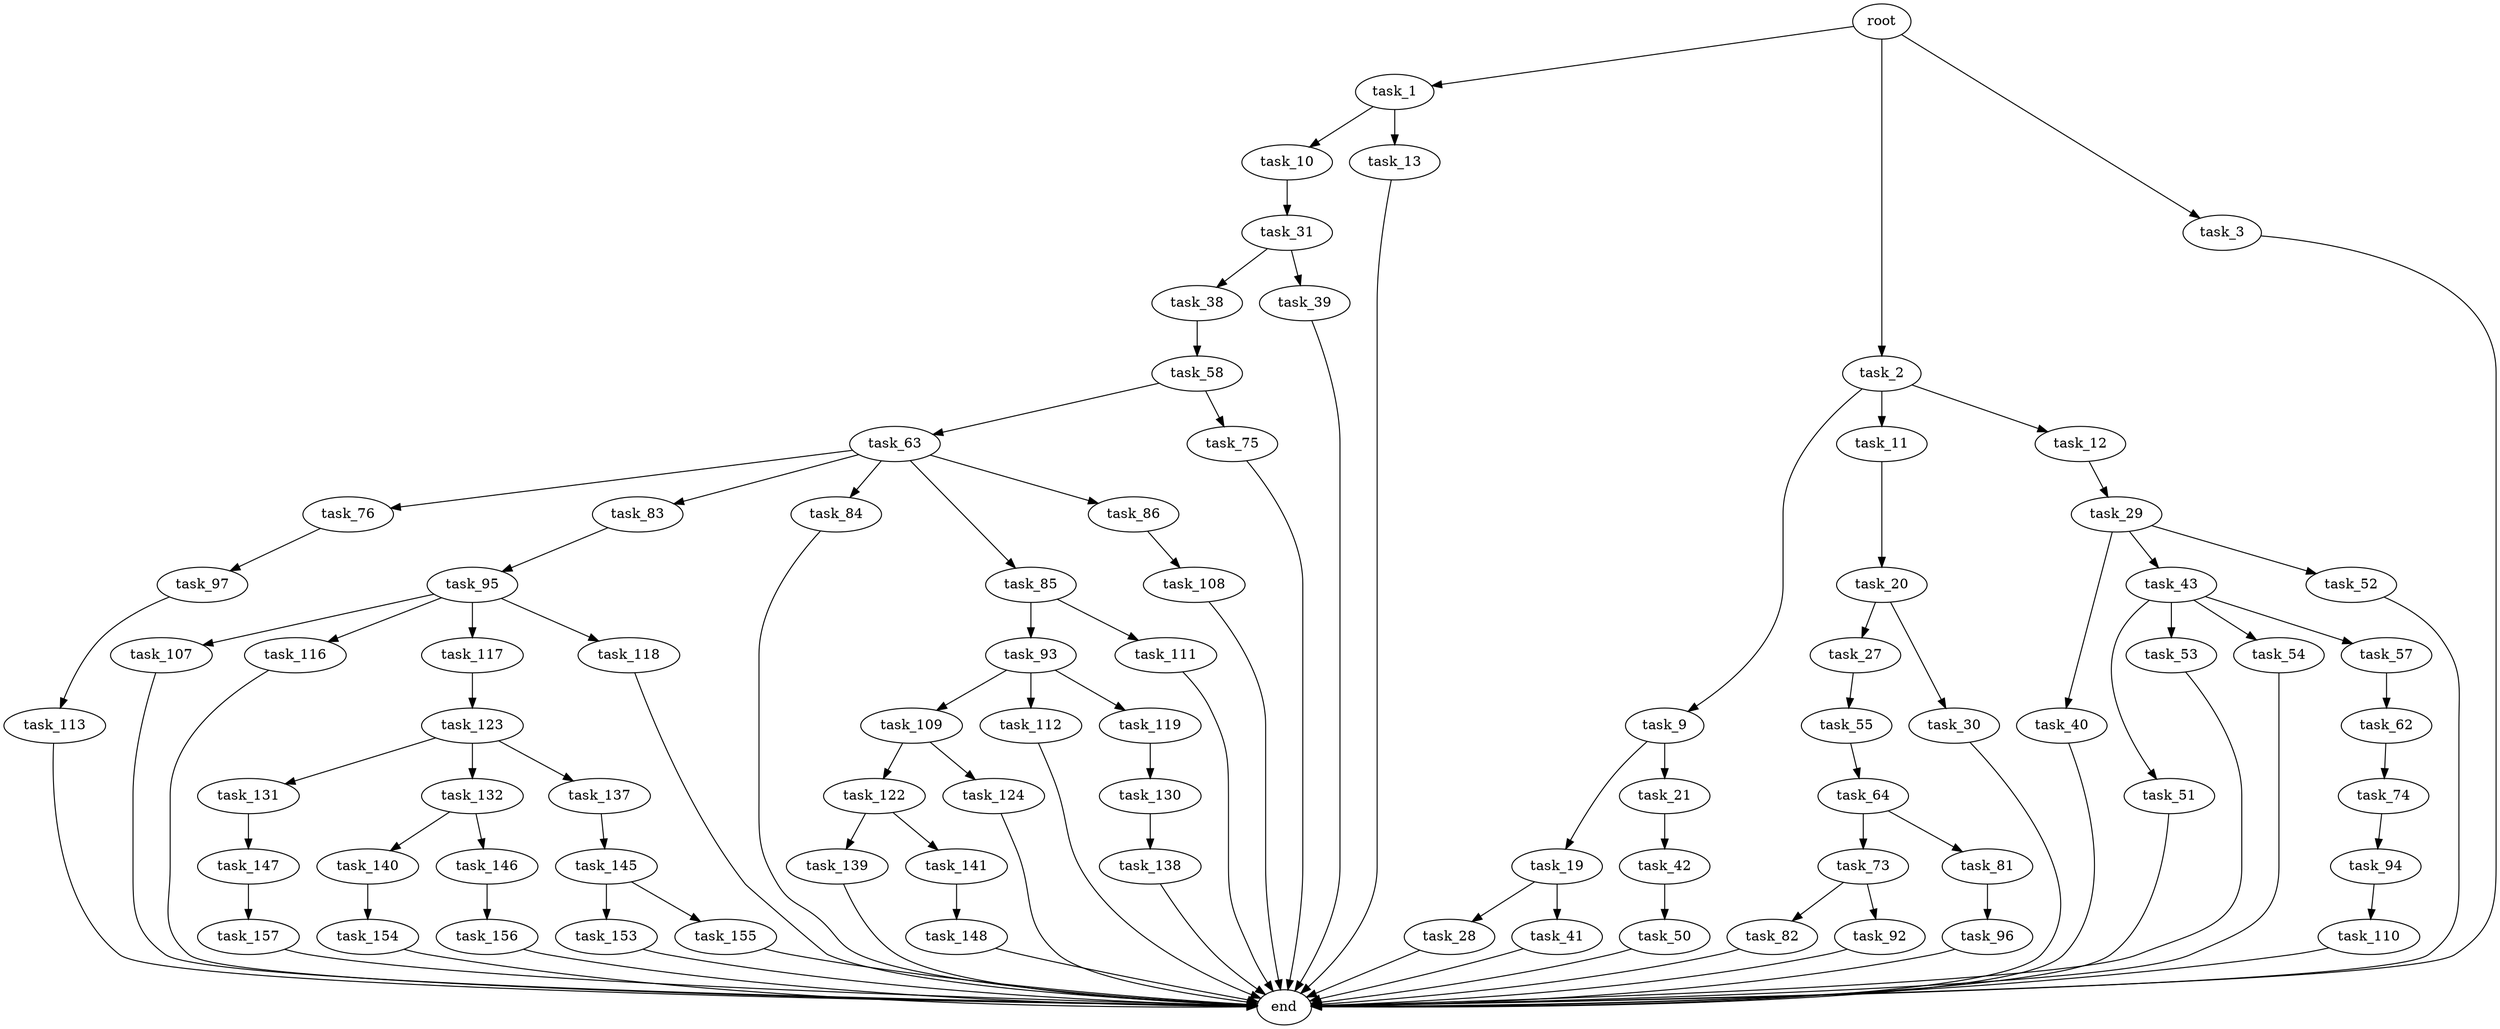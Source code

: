 digraph G {
  root [size="0.000000"];
  task_1 [size="30170175060.000000"];
  task_2 [size="109589430912.000000"];
  task_3 [size="591553749757.000000"];
  task_10 [size="8589934592.000000"];
  task_13 [size="549755813888.000000"];
  task_9 [size="231928233984.000000"];
  task_11 [size="15364566530.000000"];
  task_12 [size="782757789696.000000"];
  end [size="0.000000"];
  task_19 [size="1088469326972.000000"];
  task_21 [size="10902384944.000000"];
  task_31 [size="587984528.000000"];
  task_20 [size="100555169077.000000"];
  task_29 [size="185198068984.000000"];
  task_28 [size="194928566990.000000"];
  task_41 [size="4509494288.000000"];
  task_27 [size="753716084328.000000"];
  task_30 [size="499864251900.000000"];
  task_42 [size="77903338824.000000"];
  task_55 [size="231928233984.000000"];
  task_40 [size="2708872430.000000"];
  task_43 [size="445020527370.000000"];
  task_52 [size="1122307919.000000"];
  task_38 [size="4574685140.000000"];
  task_39 [size="183447680233.000000"];
  task_58 [size="139712868202.000000"];
  task_50 [size="601576471614.000000"];
  task_51 [size="134217728000.000000"];
  task_53 [size="338363572196.000000"];
  task_54 [size="134217728000.000000"];
  task_57 [size="94609775891.000000"];
  task_64 [size="8277380109.000000"];
  task_62 [size="456906045884.000000"];
  task_63 [size="41108160223.000000"];
  task_75 [size="2357311744.000000"];
  task_74 [size="650007215609.000000"];
  task_76 [size="549755813888.000000"];
  task_83 [size="549755813888.000000"];
  task_84 [size="5081613399.000000"];
  task_85 [size="13610344640.000000"];
  task_86 [size="9627422575.000000"];
  task_73 [size="68719476736.000000"];
  task_81 [size="187343386800.000000"];
  task_82 [size="1859752466.000000"];
  task_92 [size="1067460245268.000000"];
  task_94 [size="546440683622.000000"];
  task_97 [size="24769197254.000000"];
  task_96 [size="368293445632.000000"];
  task_95 [size="8589934592.000000"];
  task_93 [size="1073385446877.000000"];
  task_111 [size="77260940133.000000"];
  task_108 [size="7855362923.000000"];
  task_109 [size="68719476736.000000"];
  task_112 [size="231928233984.000000"];
  task_119 [size="368293445632.000000"];
  task_110 [size="52831682548.000000"];
  task_107 [size="782757789696.000000"];
  task_116 [size="1742444984.000000"];
  task_117 [size="28991029248.000000"];
  task_118 [size="11355029752.000000"];
  task_113 [size="7372827477.000000"];
  task_122 [size="1271088629.000000"];
  task_124 [size="33055625844.000000"];
  task_123 [size="439448317412.000000"];
  task_130 [size="437398522739.000000"];
  task_139 [size="9293342793.000000"];
  task_141 [size="368293445632.000000"];
  task_131 [size="18377366928.000000"];
  task_132 [size="134217728000.000000"];
  task_137 [size="3927136595.000000"];
  task_138 [size="1726649120.000000"];
  task_147 [size="649392121203.000000"];
  task_140 [size="368293445632.000000"];
  task_146 [size="685665199314.000000"];
  task_145 [size="5062703884.000000"];
  task_154 [size="1073741824000.000000"];
  task_148 [size="86452020716.000000"];
  task_153 [size="6159432903.000000"];
  task_155 [size="330486328241.000000"];
  task_156 [size="782757789696.000000"];
  task_157 [size="782757789696.000000"];

  root -> task_1 [size="1.000000"];
  root -> task_2 [size="1.000000"];
  root -> task_3 [size="1.000000"];
  task_1 -> task_10 [size="536870912.000000"];
  task_1 -> task_13 [size="536870912.000000"];
  task_2 -> task_9 [size="134217728.000000"];
  task_2 -> task_11 [size="134217728.000000"];
  task_2 -> task_12 [size="134217728.000000"];
  task_3 -> end [size="1.000000"];
  task_10 -> task_31 [size="33554432.000000"];
  task_13 -> end [size="1.000000"];
  task_9 -> task_19 [size="301989888.000000"];
  task_9 -> task_21 [size="301989888.000000"];
  task_11 -> task_20 [size="33554432.000000"];
  task_12 -> task_29 [size="679477248.000000"];
  task_19 -> task_28 [size="838860800.000000"];
  task_19 -> task_41 [size="838860800.000000"];
  task_21 -> task_42 [size="838860800.000000"];
  task_31 -> task_38 [size="33554432.000000"];
  task_31 -> task_39 [size="33554432.000000"];
  task_20 -> task_27 [size="75497472.000000"];
  task_20 -> task_30 [size="75497472.000000"];
  task_29 -> task_40 [size="209715200.000000"];
  task_29 -> task_43 [size="209715200.000000"];
  task_29 -> task_52 [size="209715200.000000"];
  task_28 -> end [size="1.000000"];
  task_41 -> end [size="1.000000"];
  task_27 -> task_55 [size="838860800.000000"];
  task_30 -> end [size="1.000000"];
  task_42 -> task_50 [size="134217728.000000"];
  task_55 -> task_64 [size="301989888.000000"];
  task_40 -> end [size="1.000000"];
  task_43 -> task_51 [size="411041792.000000"];
  task_43 -> task_53 [size="411041792.000000"];
  task_43 -> task_54 [size="411041792.000000"];
  task_43 -> task_57 [size="411041792.000000"];
  task_52 -> end [size="1.000000"];
  task_38 -> task_58 [size="536870912.000000"];
  task_39 -> end [size="1.000000"];
  task_58 -> task_63 [size="411041792.000000"];
  task_58 -> task_75 [size="411041792.000000"];
  task_50 -> end [size="1.000000"];
  task_51 -> end [size="1.000000"];
  task_53 -> end [size="1.000000"];
  task_54 -> end [size="1.000000"];
  task_57 -> task_62 [size="209715200.000000"];
  task_64 -> task_73 [size="838860800.000000"];
  task_64 -> task_81 [size="838860800.000000"];
  task_62 -> task_74 [size="838860800.000000"];
  task_63 -> task_76 [size="679477248.000000"];
  task_63 -> task_83 [size="679477248.000000"];
  task_63 -> task_84 [size="679477248.000000"];
  task_63 -> task_85 [size="679477248.000000"];
  task_63 -> task_86 [size="679477248.000000"];
  task_75 -> end [size="1.000000"];
  task_74 -> task_94 [size="411041792.000000"];
  task_76 -> task_97 [size="536870912.000000"];
  task_83 -> task_95 [size="536870912.000000"];
  task_84 -> end [size="1.000000"];
  task_85 -> task_93 [size="411041792.000000"];
  task_85 -> task_111 [size="411041792.000000"];
  task_86 -> task_108 [size="838860800.000000"];
  task_73 -> task_82 [size="134217728.000000"];
  task_73 -> task_92 [size="134217728.000000"];
  task_81 -> task_96 [size="134217728.000000"];
  task_82 -> end [size="1.000000"];
  task_92 -> end [size="1.000000"];
  task_94 -> task_110 [size="411041792.000000"];
  task_97 -> task_113 [size="411041792.000000"];
  task_96 -> end [size="1.000000"];
  task_95 -> task_107 [size="33554432.000000"];
  task_95 -> task_116 [size="33554432.000000"];
  task_95 -> task_117 [size="33554432.000000"];
  task_95 -> task_118 [size="33554432.000000"];
  task_93 -> task_109 [size="679477248.000000"];
  task_93 -> task_112 [size="679477248.000000"];
  task_93 -> task_119 [size="679477248.000000"];
  task_111 -> end [size="1.000000"];
  task_108 -> end [size="1.000000"];
  task_109 -> task_122 [size="134217728.000000"];
  task_109 -> task_124 [size="134217728.000000"];
  task_112 -> end [size="1.000000"];
  task_119 -> task_130 [size="411041792.000000"];
  task_110 -> end [size="1.000000"];
  task_107 -> end [size="1.000000"];
  task_116 -> end [size="1.000000"];
  task_117 -> task_123 [size="75497472.000000"];
  task_118 -> end [size="1.000000"];
  task_113 -> end [size="1.000000"];
  task_122 -> task_139 [size="33554432.000000"];
  task_122 -> task_141 [size="33554432.000000"];
  task_124 -> end [size="1.000000"];
  task_123 -> task_131 [size="536870912.000000"];
  task_123 -> task_132 [size="536870912.000000"];
  task_123 -> task_137 [size="536870912.000000"];
  task_130 -> task_138 [size="679477248.000000"];
  task_139 -> end [size="1.000000"];
  task_141 -> task_148 [size="411041792.000000"];
  task_131 -> task_147 [size="536870912.000000"];
  task_132 -> task_140 [size="209715200.000000"];
  task_132 -> task_146 [size="209715200.000000"];
  task_137 -> task_145 [size="75497472.000000"];
  task_138 -> end [size="1.000000"];
  task_147 -> task_157 [size="838860800.000000"];
  task_140 -> task_154 [size="411041792.000000"];
  task_146 -> task_156 [size="679477248.000000"];
  task_145 -> task_153 [size="209715200.000000"];
  task_145 -> task_155 [size="209715200.000000"];
  task_154 -> end [size="1.000000"];
  task_148 -> end [size="1.000000"];
  task_153 -> end [size="1.000000"];
  task_155 -> end [size="1.000000"];
  task_156 -> end [size="1.000000"];
  task_157 -> end [size="1.000000"];
}
